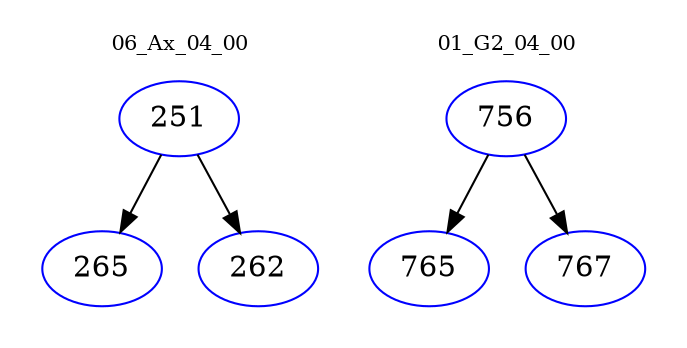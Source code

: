 digraph{
subgraph cluster_0 {
color = white
label = "06_Ax_04_00";
fontsize=10;
T0_251 [label="251", color="blue"]
T0_251 -> T0_265 [color="black"]
T0_265 [label="265", color="blue"]
T0_251 -> T0_262 [color="black"]
T0_262 [label="262", color="blue"]
}
subgraph cluster_1 {
color = white
label = "01_G2_04_00";
fontsize=10;
T1_756 [label="756", color="blue"]
T1_756 -> T1_765 [color="black"]
T1_765 [label="765", color="blue"]
T1_756 -> T1_767 [color="black"]
T1_767 [label="767", color="blue"]
}
}
